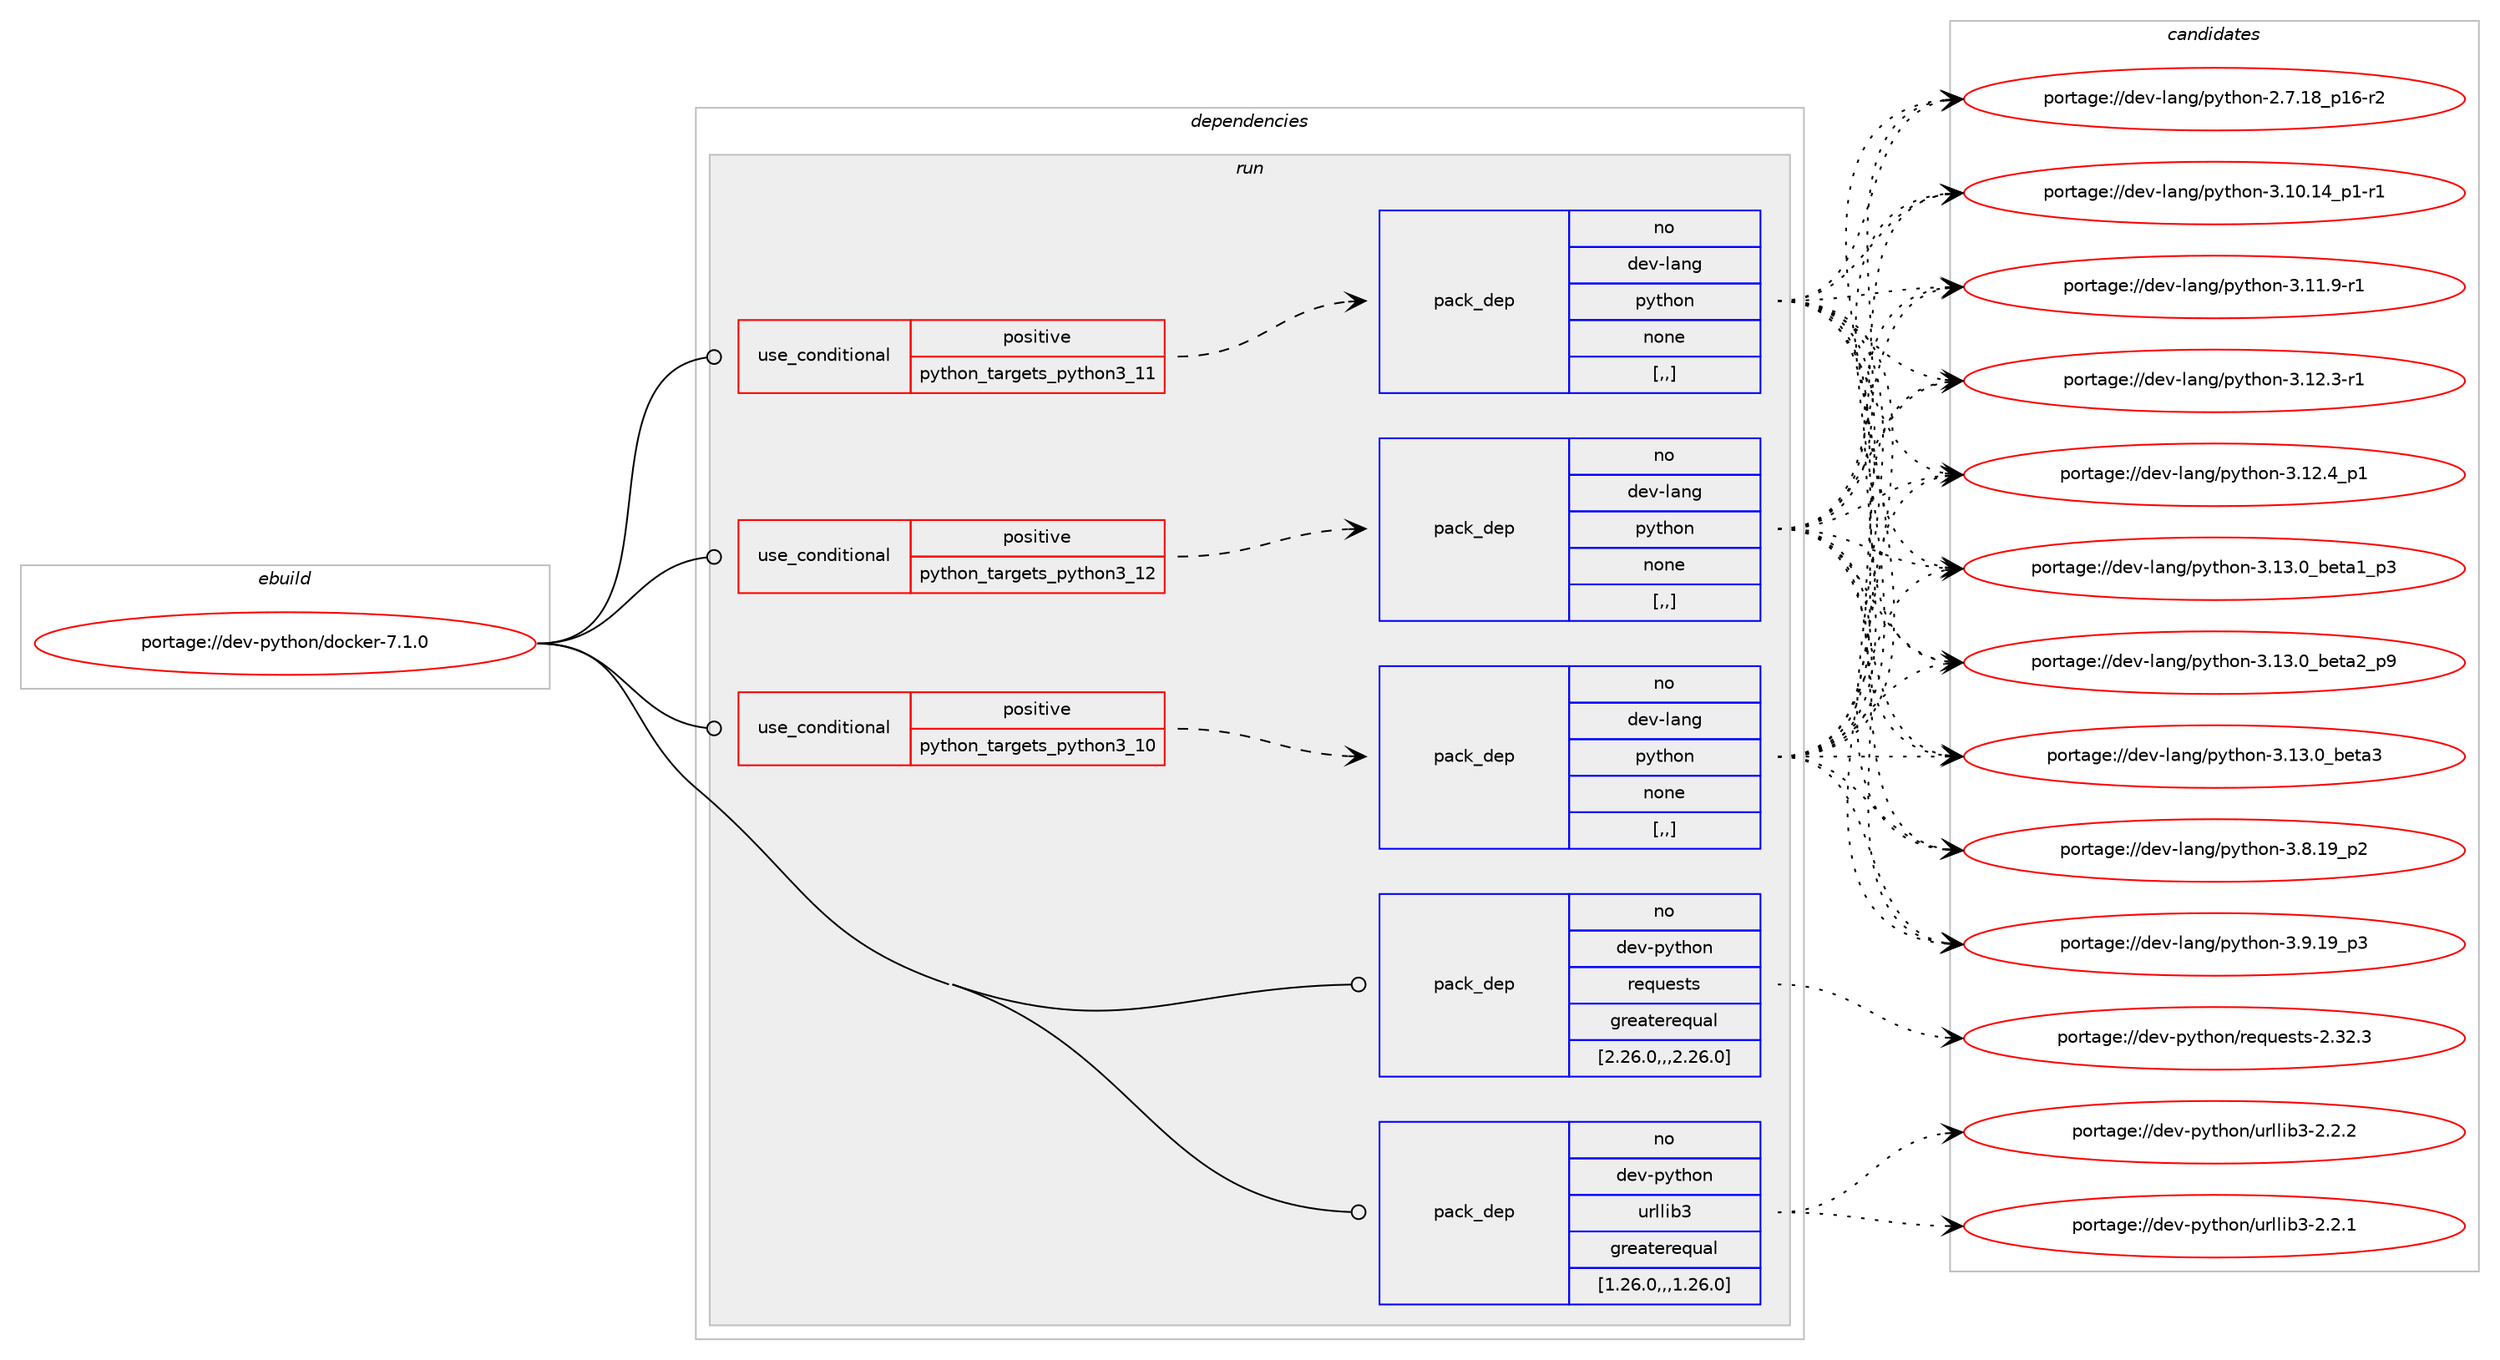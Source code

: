 digraph prolog {

# *************
# Graph options
# *************

newrank=true;
concentrate=true;
compound=true;
graph [rankdir=LR,fontname=Helvetica,fontsize=10,ranksep=1.5];#, ranksep=2.5, nodesep=0.2];
edge  [arrowhead=vee];
node  [fontname=Helvetica,fontsize=10];

# **********
# The ebuild
# **********

subgraph cluster_leftcol {
color=gray;
rank=same;
label=<<i>ebuild</i>>;
id [label="portage://dev-python/docker-7.1.0", color=red, width=4, href="../dev-python/docker-7.1.0.svg"];
}

# ****************
# The dependencies
# ****************

subgraph cluster_midcol {
color=gray;
label=<<i>dependencies</i>>;
subgraph cluster_compile {
fillcolor="#eeeeee";
style=filled;
label=<<i>compile</i>>;
}
subgraph cluster_compileandrun {
fillcolor="#eeeeee";
style=filled;
label=<<i>compile and run</i>>;
}
subgraph cluster_run {
fillcolor="#eeeeee";
style=filled;
label=<<i>run</i>>;
subgraph cond31504 {
dependency142128 [label=<<TABLE BORDER="0" CELLBORDER="1" CELLSPACING="0" CELLPADDING="4"><TR><TD ROWSPAN="3" CELLPADDING="10">use_conditional</TD></TR><TR><TD>positive</TD></TR><TR><TD>python_targets_python3_10</TD></TR></TABLE>>, shape=none, color=red];
subgraph pack109412 {
dependency142129 [label=<<TABLE BORDER="0" CELLBORDER="1" CELLSPACING="0" CELLPADDING="4" WIDTH="220"><TR><TD ROWSPAN="6" CELLPADDING="30">pack_dep</TD></TR><TR><TD WIDTH="110">no</TD></TR><TR><TD>dev-lang</TD></TR><TR><TD>python</TD></TR><TR><TD>none</TD></TR><TR><TD>[,,]</TD></TR></TABLE>>, shape=none, color=blue];
}
dependency142128:e -> dependency142129:w [weight=20,style="dashed",arrowhead="vee"];
}
id:e -> dependency142128:w [weight=20,style="solid",arrowhead="odot"];
subgraph cond31505 {
dependency142130 [label=<<TABLE BORDER="0" CELLBORDER="1" CELLSPACING="0" CELLPADDING="4"><TR><TD ROWSPAN="3" CELLPADDING="10">use_conditional</TD></TR><TR><TD>positive</TD></TR><TR><TD>python_targets_python3_11</TD></TR></TABLE>>, shape=none, color=red];
subgraph pack109413 {
dependency142131 [label=<<TABLE BORDER="0" CELLBORDER="1" CELLSPACING="0" CELLPADDING="4" WIDTH="220"><TR><TD ROWSPAN="6" CELLPADDING="30">pack_dep</TD></TR><TR><TD WIDTH="110">no</TD></TR><TR><TD>dev-lang</TD></TR><TR><TD>python</TD></TR><TR><TD>none</TD></TR><TR><TD>[,,]</TD></TR></TABLE>>, shape=none, color=blue];
}
dependency142130:e -> dependency142131:w [weight=20,style="dashed",arrowhead="vee"];
}
id:e -> dependency142130:w [weight=20,style="solid",arrowhead="odot"];
subgraph cond31506 {
dependency142132 [label=<<TABLE BORDER="0" CELLBORDER="1" CELLSPACING="0" CELLPADDING="4"><TR><TD ROWSPAN="3" CELLPADDING="10">use_conditional</TD></TR><TR><TD>positive</TD></TR><TR><TD>python_targets_python3_12</TD></TR></TABLE>>, shape=none, color=red];
subgraph pack109414 {
dependency142133 [label=<<TABLE BORDER="0" CELLBORDER="1" CELLSPACING="0" CELLPADDING="4" WIDTH="220"><TR><TD ROWSPAN="6" CELLPADDING="30">pack_dep</TD></TR><TR><TD WIDTH="110">no</TD></TR><TR><TD>dev-lang</TD></TR><TR><TD>python</TD></TR><TR><TD>none</TD></TR><TR><TD>[,,]</TD></TR></TABLE>>, shape=none, color=blue];
}
dependency142132:e -> dependency142133:w [weight=20,style="dashed",arrowhead="vee"];
}
id:e -> dependency142132:w [weight=20,style="solid",arrowhead="odot"];
subgraph pack109415 {
dependency142134 [label=<<TABLE BORDER="0" CELLBORDER="1" CELLSPACING="0" CELLPADDING="4" WIDTH="220"><TR><TD ROWSPAN="6" CELLPADDING="30">pack_dep</TD></TR><TR><TD WIDTH="110">no</TD></TR><TR><TD>dev-python</TD></TR><TR><TD>requests</TD></TR><TR><TD>greaterequal</TD></TR><TR><TD>[2.26.0,,,2.26.0]</TD></TR></TABLE>>, shape=none, color=blue];
}
id:e -> dependency142134:w [weight=20,style="solid",arrowhead="odot"];
subgraph pack109416 {
dependency142135 [label=<<TABLE BORDER="0" CELLBORDER="1" CELLSPACING="0" CELLPADDING="4" WIDTH="220"><TR><TD ROWSPAN="6" CELLPADDING="30">pack_dep</TD></TR><TR><TD WIDTH="110">no</TD></TR><TR><TD>dev-python</TD></TR><TR><TD>urllib3</TD></TR><TR><TD>greaterequal</TD></TR><TR><TD>[1.26.0,,,1.26.0]</TD></TR></TABLE>>, shape=none, color=blue];
}
id:e -> dependency142135:w [weight=20,style="solid",arrowhead="odot"];
}
}

# **************
# The candidates
# **************

subgraph cluster_choices {
rank=same;
color=gray;
label=<<i>candidates</i>>;

subgraph choice109412 {
color=black;
nodesep=1;
choice100101118451089711010347112121116104111110455046554649569511249544511450 [label="portage://dev-lang/python-2.7.18_p16-r2", color=red, width=4,href="../dev-lang/python-2.7.18_p16-r2.svg"];
choice100101118451089711010347112121116104111110455146494846495295112494511449 [label="portage://dev-lang/python-3.10.14_p1-r1", color=red, width=4,href="../dev-lang/python-3.10.14_p1-r1.svg"];
choice100101118451089711010347112121116104111110455146494946574511449 [label="portage://dev-lang/python-3.11.9-r1", color=red, width=4,href="../dev-lang/python-3.11.9-r1.svg"];
choice100101118451089711010347112121116104111110455146495046514511449 [label="portage://dev-lang/python-3.12.3-r1", color=red, width=4,href="../dev-lang/python-3.12.3-r1.svg"];
choice100101118451089711010347112121116104111110455146495046529511249 [label="portage://dev-lang/python-3.12.4_p1", color=red, width=4,href="../dev-lang/python-3.12.4_p1.svg"];
choice10010111845108971101034711212111610411111045514649514648959810111697499511251 [label="portage://dev-lang/python-3.13.0_beta1_p3", color=red, width=4,href="../dev-lang/python-3.13.0_beta1_p3.svg"];
choice10010111845108971101034711212111610411111045514649514648959810111697509511257 [label="portage://dev-lang/python-3.13.0_beta2_p9", color=red, width=4,href="../dev-lang/python-3.13.0_beta2_p9.svg"];
choice1001011184510897110103471121211161041111104551464951464895981011169751 [label="portage://dev-lang/python-3.13.0_beta3", color=red, width=4,href="../dev-lang/python-3.13.0_beta3.svg"];
choice100101118451089711010347112121116104111110455146564649579511250 [label="portage://dev-lang/python-3.8.19_p2", color=red, width=4,href="../dev-lang/python-3.8.19_p2.svg"];
choice100101118451089711010347112121116104111110455146574649579511251 [label="portage://dev-lang/python-3.9.19_p3", color=red, width=4,href="../dev-lang/python-3.9.19_p3.svg"];
dependency142129:e -> choice100101118451089711010347112121116104111110455046554649569511249544511450:w [style=dotted,weight="100"];
dependency142129:e -> choice100101118451089711010347112121116104111110455146494846495295112494511449:w [style=dotted,weight="100"];
dependency142129:e -> choice100101118451089711010347112121116104111110455146494946574511449:w [style=dotted,weight="100"];
dependency142129:e -> choice100101118451089711010347112121116104111110455146495046514511449:w [style=dotted,weight="100"];
dependency142129:e -> choice100101118451089711010347112121116104111110455146495046529511249:w [style=dotted,weight="100"];
dependency142129:e -> choice10010111845108971101034711212111610411111045514649514648959810111697499511251:w [style=dotted,weight="100"];
dependency142129:e -> choice10010111845108971101034711212111610411111045514649514648959810111697509511257:w [style=dotted,weight="100"];
dependency142129:e -> choice1001011184510897110103471121211161041111104551464951464895981011169751:w [style=dotted,weight="100"];
dependency142129:e -> choice100101118451089711010347112121116104111110455146564649579511250:w [style=dotted,weight="100"];
dependency142129:e -> choice100101118451089711010347112121116104111110455146574649579511251:w [style=dotted,weight="100"];
}
subgraph choice109413 {
color=black;
nodesep=1;
choice100101118451089711010347112121116104111110455046554649569511249544511450 [label="portage://dev-lang/python-2.7.18_p16-r2", color=red, width=4,href="../dev-lang/python-2.7.18_p16-r2.svg"];
choice100101118451089711010347112121116104111110455146494846495295112494511449 [label="portage://dev-lang/python-3.10.14_p1-r1", color=red, width=4,href="../dev-lang/python-3.10.14_p1-r1.svg"];
choice100101118451089711010347112121116104111110455146494946574511449 [label="portage://dev-lang/python-3.11.9-r1", color=red, width=4,href="../dev-lang/python-3.11.9-r1.svg"];
choice100101118451089711010347112121116104111110455146495046514511449 [label="portage://dev-lang/python-3.12.3-r1", color=red, width=4,href="../dev-lang/python-3.12.3-r1.svg"];
choice100101118451089711010347112121116104111110455146495046529511249 [label="portage://dev-lang/python-3.12.4_p1", color=red, width=4,href="../dev-lang/python-3.12.4_p1.svg"];
choice10010111845108971101034711212111610411111045514649514648959810111697499511251 [label="portage://dev-lang/python-3.13.0_beta1_p3", color=red, width=4,href="../dev-lang/python-3.13.0_beta1_p3.svg"];
choice10010111845108971101034711212111610411111045514649514648959810111697509511257 [label="portage://dev-lang/python-3.13.0_beta2_p9", color=red, width=4,href="../dev-lang/python-3.13.0_beta2_p9.svg"];
choice1001011184510897110103471121211161041111104551464951464895981011169751 [label="portage://dev-lang/python-3.13.0_beta3", color=red, width=4,href="../dev-lang/python-3.13.0_beta3.svg"];
choice100101118451089711010347112121116104111110455146564649579511250 [label="portage://dev-lang/python-3.8.19_p2", color=red, width=4,href="../dev-lang/python-3.8.19_p2.svg"];
choice100101118451089711010347112121116104111110455146574649579511251 [label="portage://dev-lang/python-3.9.19_p3", color=red, width=4,href="../dev-lang/python-3.9.19_p3.svg"];
dependency142131:e -> choice100101118451089711010347112121116104111110455046554649569511249544511450:w [style=dotted,weight="100"];
dependency142131:e -> choice100101118451089711010347112121116104111110455146494846495295112494511449:w [style=dotted,weight="100"];
dependency142131:e -> choice100101118451089711010347112121116104111110455146494946574511449:w [style=dotted,weight="100"];
dependency142131:e -> choice100101118451089711010347112121116104111110455146495046514511449:w [style=dotted,weight="100"];
dependency142131:e -> choice100101118451089711010347112121116104111110455146495046529511249:w [style=dotted,weight="100"];
dependency142131:e -> choice10010111845108971101034711212111610411111045514649514648959810111697499511251:w [style=dotted,weight="100"];
dependency142131:e -> choice10010111845108971101034711212111610411111045514649514648959810111697509511257:w [style=dotted,weight="100"];
dependency142131:e -> choice1001011184510897110103471121211161041111104551464951464895981011169751:w [style=dotted,weight="100"];
dependency142131:e -> choice100101118451089711010347112121116104111110455146564649579511250:w [style=dotted,weight="100"];
dependency142131:e -> choice100101118451089711010347112121116104111110455146574649579511251:w [style=dotted,weight="100"];
}
subgraph choice109414 {
color=black;
nodesep=1;
choice100101118451089711010347112121116104111110455046554649569511249544511450 [label="portage://dev-lang/python-2.7.18_p16-r2", color=red, width=4,href="../dev-lang/python-2.7.18_p16-r2.svg"];
choice100101118451089711010347112121116104111110455146494846495295112494511449 [label="portage://dev-lang/python-3.10.14_p1-r1", color=red, width=4,href="../dev-lang/python-3.10.14_p1-r1.svg"];
choice100101118451089711010347112121116104111110455146494946574511449 [label="portage://dev-lang/python-3.11.9-r1", color=red, width=4,href="../dev-lang/python-3.11.9-r1.svg"];
choice100101118451089711010347112121116104111110455146495046514511449 [label="portage://dev-lang/python-3.12.3-r1", color=red, width=4,href="../dev-lang/python-3.12.3-r1.svg"];
choice100101118451089711010347112121116104111110455146495046529511249 [label="portage://dev-lang/python-3.12.4_p1", color=red, width=4,href="../dev-lang/python-3.12.4_p1.svg"];
choice10010111845108971101034711212111610411111045514649514648959810111697499511251 [label="portage://dev-lang/python-3.13.0_beta1_p3", color=red, width=4,href="../dev-lang/python-3.13.0_beta1_p3.svg"];
choice10010111845108971101034711212111610411111045514649514648959810111697509511257 [label="portage://dev-lang/python-3.13.0_beta2_p9", color=red, width=4,href="../dev-lang/python-3.13.0_beta2_p9.svg"];
choice1001011184510897110103471121211161041111104551464951464895981011169751 [label="portage://dev-lang/python-3.13.0_beta3", color=red, width=4,href="../dev-lang/python-3.13.0_beta3.svg"];
choice100101118451089711010347112121116104111110455146564649579511250 [label="portage://dev-lang/python-3.8.19_p2", color=red, width=4,href="../dev-lang/python-3.8.19_p2.svg"];
choice100101118451089711010347112121116104111110455146574649579511251 [label="portage://dev-lang/python-3.9.19_p3", color=red, width=4,href="../dev-lang/python-3.9.19_p3.svg"];
dependency142133:e -> choice100101118451089711010347112121116104111110455046554649569511249544511450:w [style=dotted,weight="100"];
dependency142133:e -> choice100101118451089711010347112121116104111110455146494846495295112494511449:w [style=dotted,weight="100"];
dependency142133:e -> choice100101118451089711010347112121116104111110455146494946574511449:w [style=dotted,weight="100"];
dependency142133:e -> choice100101118451089711010347112121116104111110455146495046514511449:w [style=dotted,weight="100"];
dependency142133:e -> choice100101118451089711010347112121116104111110455146495046529511249:w [style=dotted,weight="100"];
dependency142133:e -> choice10010111845108971101034711212111610411111045514649514648959810111697499511251:w [style=dotted,weight="100"];
dependency142133:e -> choice10010111845108971101034711212111610411111045514649514648959810111697509511257:w [style=dotted,weight="100"];
dependency142133:e -> choice1001011184510897110103471121211161041111104551464951464895981011169751:w [style=dotted,weight="100"];
dependency142133:e -> choice100101118451089711010347112121116104111110455146564649579511250:w [style=dotted,weight="100"];
dependency142133:e -> choice100101118451089711010347112121116104111110455146574649579511251:w [style=dotted,weight="100"];
}
subgraph choice109415 {
color=black;
nodesep=1;
choice100101118451121211161041111104711410111311710111511611545504651504651 [label="portage://dev-python/requests-2.32.3", color=red, width=4,href="../dev-python/requests-2.32.3.svg"];
dependency142134:e -> choice100101118451121211161041111104711410111311710111511611545504651504651:w [style=dotted,weight="100"];
}
subgraph choice109416 {
color=black;
nodesep=1;
choice10010111845112121116104111110471171141081081059851455046504649 [label="portage://dev-python/urllib3-2.2.1", color=red, width=4,href="../dev-python/urllib3-2.2.1.svg"];
choice10010111845112121116104111110471171141081081059851455046504650 [label="portage://dev-python/urllib3-2.2.2", color=red, width=4,href="../dev-python/urllib3-2.2.2.svg"];
dependency142135:e -> choice10010111845112121116104111110471171141081081059851455046504649:w [style=dotted,weight="100"];
dependency142135:e -> choice10010111845112121116104111110471171141081081059851455046504650:w [style=dotted,weight="100"];
}
}

}
